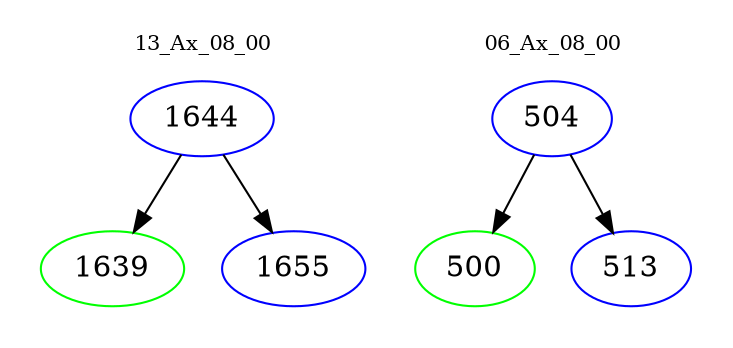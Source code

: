 digraph{
subgraph cluster_0 {
color = white
label = "13_Ax_08_00";
fontsize=10;
T0_1644 [label="1644", color="blue"]
T0_1644 -> T0_1639 [color="black"]
T0_1639 [label="1639", color="green"]
T0_1644 -> T0_1655 [color="black"]
T0_1655 [label="1655", color="blue"]
}
subgraph cluster_1 {
color = white
label = "06_Ax_08_00";
fontsize=10;
T1_504 [label="504", color="blue"]
T1_504 -> T1_500 [color="black"]
T1_500 [label="500", color="green"]
T1_504 -> T1_513 [color="black"]
T1_513 [label="513", color="blue"]
}
}
